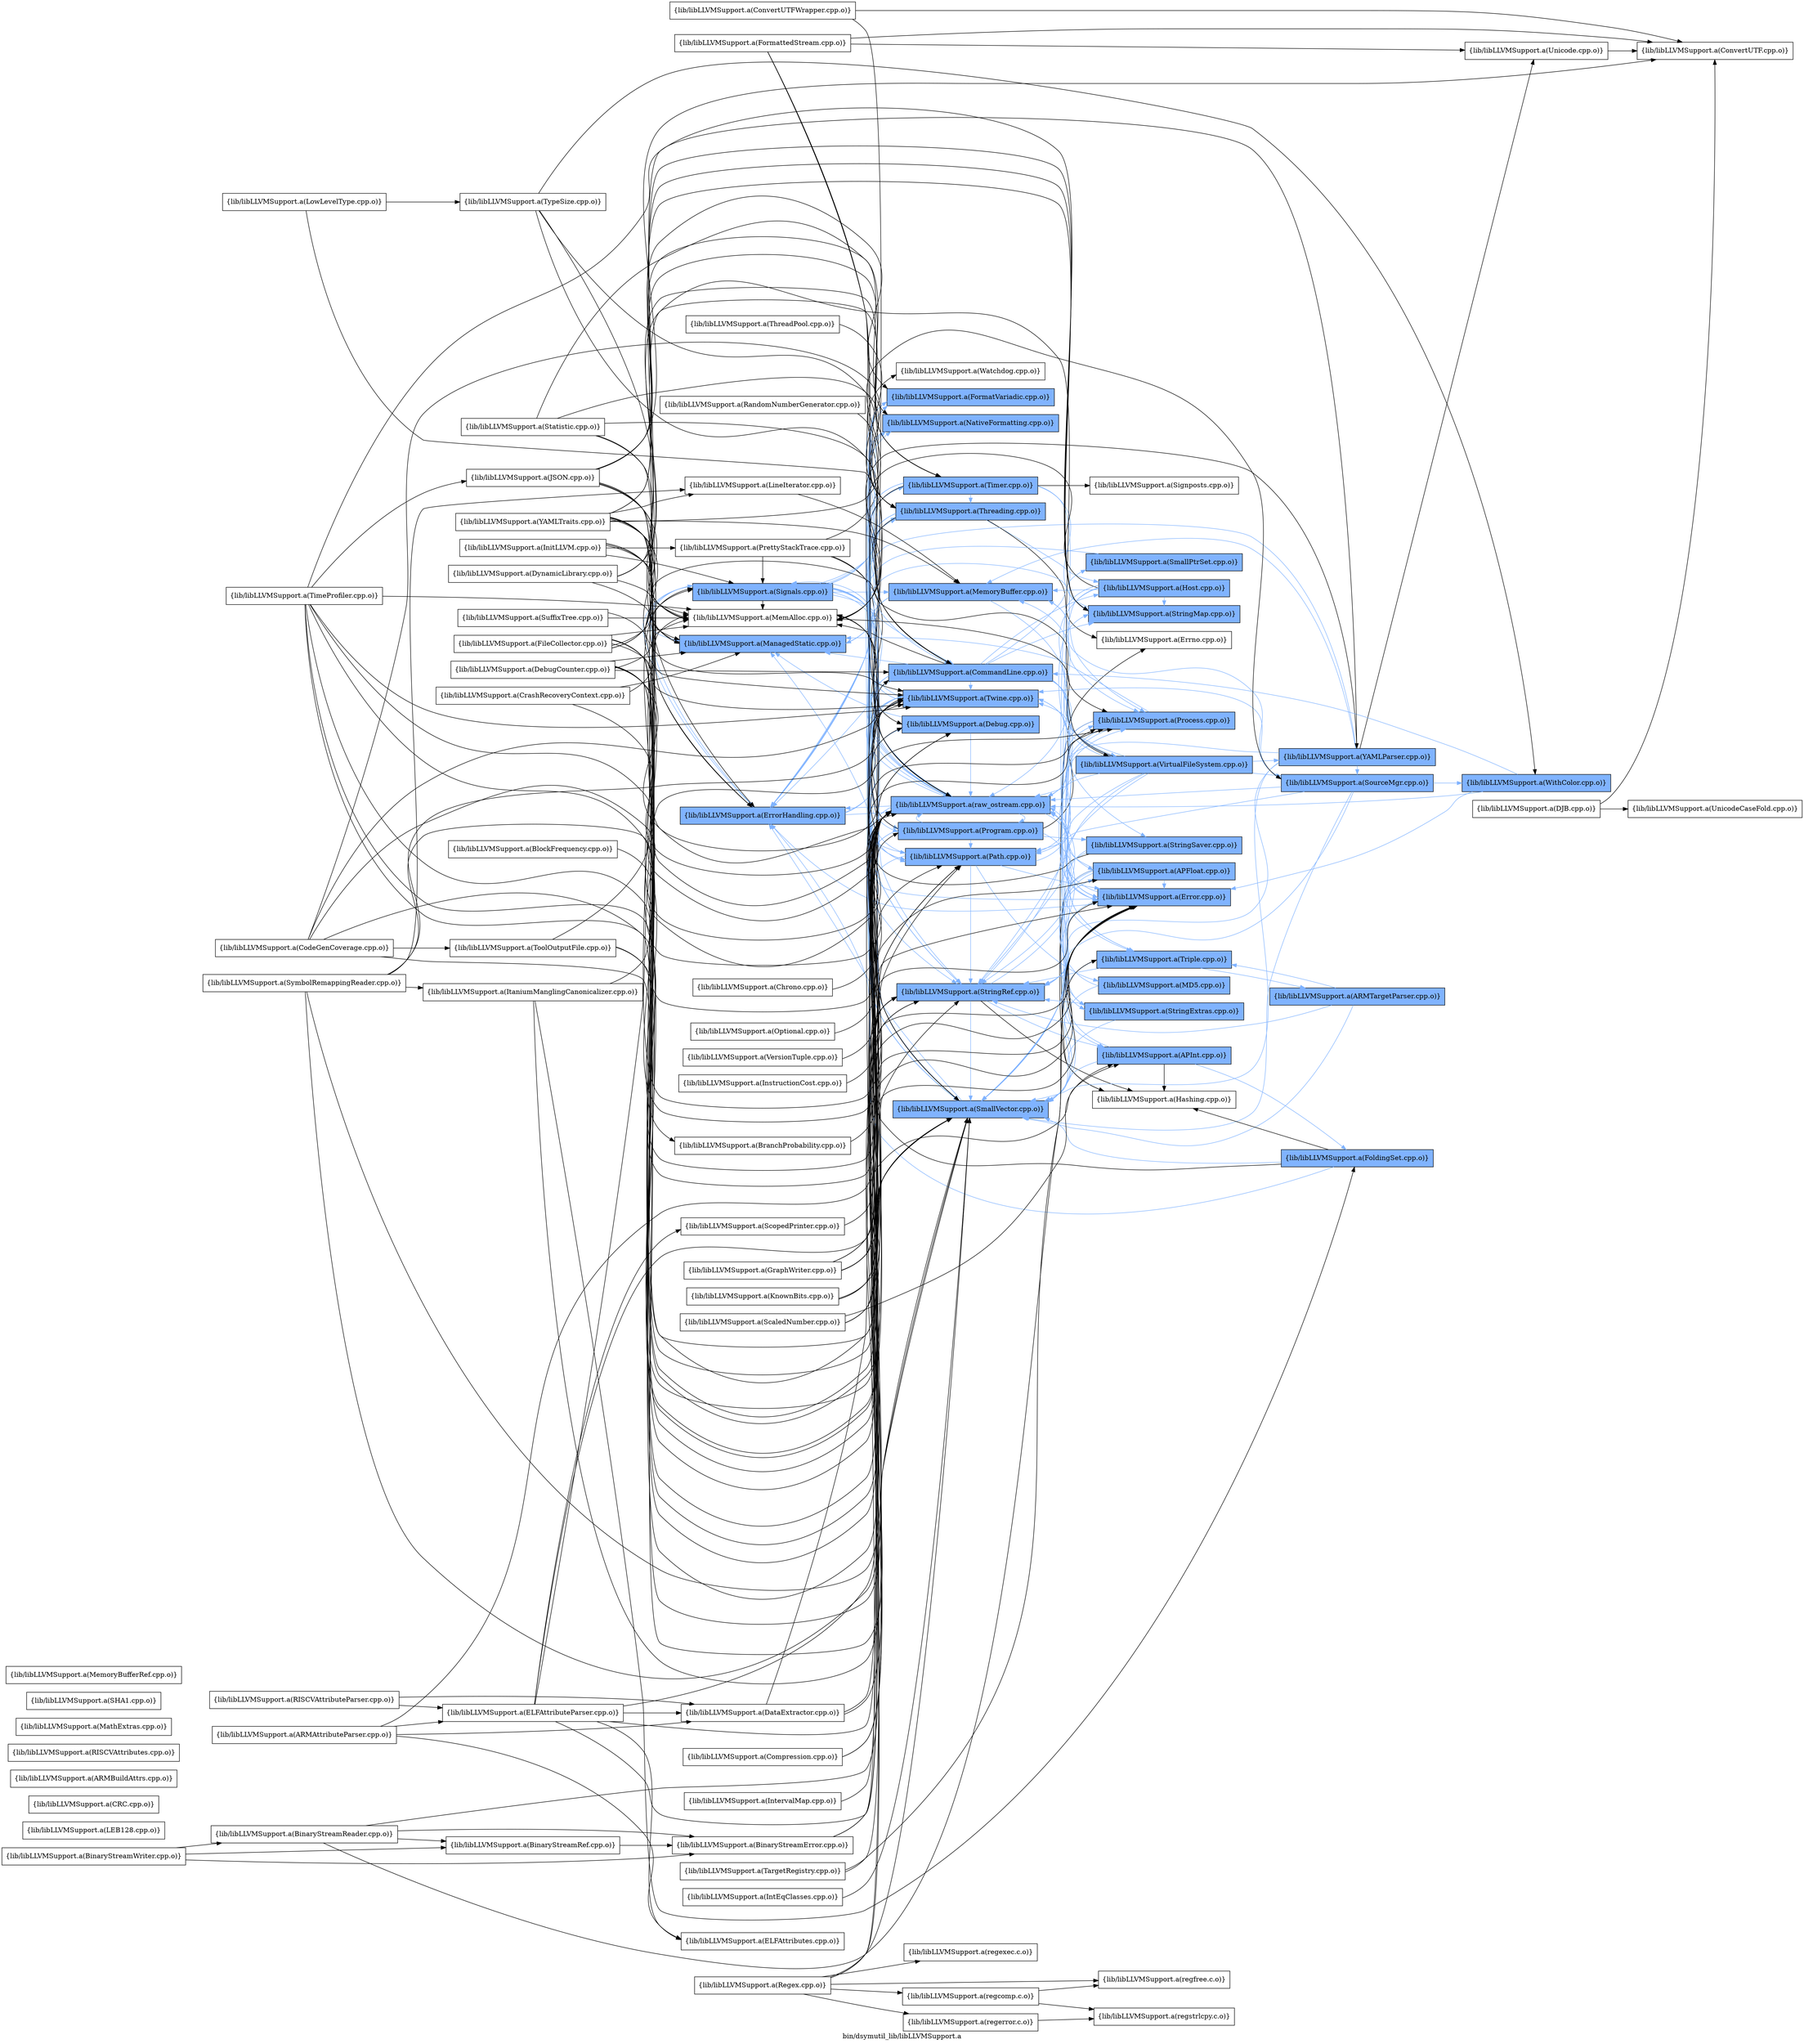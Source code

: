 digraph "bin/dsymutil_lib/libLLVMSupport.a" {
	label="bin/dsymutil_lib/libLLVMSupport.a";
	rankdir=LR;
	{ rank=same; Node0x5612e0efbc58;  }
	{ rank=same; Node0x5612e0ef0768; Node0x5612e0edd708; Node0x5612e0edf008; Node0x5612e0f038b8; Node0x5612e0ee3798;  }
	{ rank=same; Node0x5612e0eedec8; Node0x5612e0eeb768; Node0x5612e0f03b88; Node0x5612e0ee77f8; Node0x5612e0ee3748; Node0x5612e0efda58; Node0x5612e0ef9e58; Node0x5612e0ee5e58; Node0x5612e0edfd28; Node0x5612e0f03db8; Node0x5612e0ee58b8; Node0x5612e0ee8ce8; Node0x5612e0ee3b08; Node0x5612e0ee27f8;  }
	{ rank=same; Node0x5612e0ef0498; Node0x5612e0ee4328; Node0x5612e0eff8a8; Node0x5612e0ee3018; Node0x5612e0ef8788; Node0x5612e0ee3518; Node0x5612e0ee6628; Node0x5612e0ee68f8; Node0x5612e0eec618; Node0x5612e0efc6f8; Node0x5612e0efdcd8; Node0x5612e0ef7ba8; Node0x5612e0eead18; Node0x5612e0edf5f8; Node0x5612e0ee6e48;  }
	{ rank=same; Node0x5612e0eebe98; Node0x5612e0ee2e38; Node0x5612e0efd3c8; Node0x5612e0ef8e68;  }
	{ rank=same; Node0x5612e0efcab8; Node0x5612e0ef8378;  }
	{ rank=same; Node0x5612e0efbc58;  }
	{ rank=same; Node0x5612e0ef0768; Node0x5612e0edd708; Node0x5612e0edf008; Node0x5612e0f038b8; Node0x5612e0ee3798;  }
	{ rank=same; Node0x5612e0eedec8; Node0x5612e0eeb768; Node0x5612e0f03b88; Node0x5612e0ee77f8; Node0x5612e0ee3748; Node0x5612e0efda58; Node0x5612e0ef9e58; Node0x5612e0ee5e58; Node0x5612e0edfd28; Node0x5612e0f03db8; Node0x5612e0ee58b8; Node0x5612e0ee8ce8; Node0x5612e0ee3b08; Node0x5612e0ee27f8;  }
	{ rank=same; Node0x5612e0ef0498; Node0x5612e0ee4328; Node0x5612e0eff8a8; Node0x5612e0ee3018; Node0x5612e0ef8788; Node0x5612e0ee3518; Node0x5612e0ee6628; Node0x5612e0ee68f8; Node0x5612e0eec618; Node0x5612e0efc6f8; Node0x5612e0efdcd8; Node0x5612e0ef7ba8; Node0x5612e0eead18; Node0x5612e0edf5f8; Node0x5612e0ee6e48;  }
	{ rank=same; Node0x5612e0eebe98; Node0x5612e0ee2e38; Node0x5612e0efd3c8; Node0x5612e0ef8e68;  }
	{ rank=same; Node0x5612e0efcab8; Node0x5612e0ef8378;  }

	Node0x5612e0efbc58 [shape=record,shape=box,group=0,label="{lib/libLLVMSupport.a(InitLLVM.cpp.o)}"];
	Node0x5612e0efbc58 -> Node0x5612e0ef0768;
	Node0x5612e0efbc58 -> Node0x5612e0edd708;
	Node0x5612e0efbc58 -> Node0x5612e0edf008;
	Node0x5612e0efbc58 -> Node0x5612e0f038b8;
	Node0x5612e0efbc58 -> Node0x5612e0ee3798;
	Node0x5612e0ee5e58 [shape=record,shape=box,group=1,style=filled,fillcolor="0.600000 0.5 1",label="{lib/libLLVMSupport.a(CommandLine.cpp.o)}"];
	Node0x5612e0ee5e58 -> Node0x5612e0ef8788[color="0.600000 0.5 1"];
	Node0x5612e0ee5e58 -> Node0x5612e0ef0498[color="0.600000 0.5 1"];
	Node0x5612e0ee5e58 -> Node0x5612e0ef0768[color="0.600000 0.5 1"];
	Node0x5612e0ee5e58 -> Node0x5612e0edd708[color="0.600000 0.5 1"];
	Node0x5612e0ee5e58 -> Node0x5612e0edf008;
	Node0x5612e0ee5e58 -> Node0x5612e0ee3518[color="0.600000 0.5 1"];
	Node0x5612e0ee5e58 -> Node0x5612e0ee3748[color="0.600000 0.5 1"];
	Node0x5612e0ee5e58 -> Node0x5612e0ee6628[color="0.600000 0.5 1"];
	Node0x5612e0ee5e58 -> Node0x5612e0ee68f8[color="0.600000 0.5 1"];
	Node0x5612e0ee5e58 -> Node0x5612e0ee58b8[color="0.600000 0.5 1"];
	Node0x5612e0ee5e58 -> Node0x5612e0eec618[color="0.600000 0.5 1"];
	Node0x5612e0ee5e58 -> Node0x5612e0eeb768[color="0.600000 0.5 1"];
	Node0x5612e0ee5e58 -> Node0x5612e0efc6f8[color="0.600000 0.5 1"];
	Node0x5612e0ee5e58 -> Node0x5612e0f03b88[color="0.600000 0.5 1"];
	Node0x5612e0ee5e58 -> Node0x5612e0eff8a8[color="0.600000 0.5 1"];
	Node0x5612e0ee5e58 -> Node0x5612e0ee3b08[color="0.600000 0.5 1"];
	Node0x5612e0ef0498 [shape=record,shape=box,group=1,style=filled,fillcolor="0.600000 0.5 1",label="{lib/libLLVMSupport.a(Error.cpp.o)}"];
	Node0x5612e0ef0498 -> Node0x5612e0ef0768[color="0.600000 0.5 1"];
	Node0x5612e0ef0498 -> Node0x5612e0edd708[color="0.600000 0.5 1"];
	Node0x5612e0ef0498 -> Node0x5612e0ee3748[color="0.600000 0.5 1"];
	Node0x5612e0ef0498 -> Node0x5612e0eeb768[color="0.600000 0.5 1"];
	Node0x5612e0ef0498 -> Node0x5612e0f03b88[color="0.600000 0.5 1"];
	Node0x5612e0edf008 [shape=record,shape=box,group=0,label="{lib/libLLVMSupport.a(MemAlloc.cpp.o)}"];
	Node0x5612e0ee3748 [shape=record,shape=box,group=1,style=filled,fillcolor="0.600000 0.5 1",label="{lib/libLLVMSupport.a(SmallVector.cpp.o)}"];
	Node0x5612e0ee3748 -> Node0x5612e0ef0768[color="0.600000 0.5 1"];
	Node0x5612e0ee6e48 [shape=record,shape=box,group=1,style=filled,fillcolor="0.600000 0.5 1",label="{lib/libLLVMSupport.a(StringExtras.cpp.o)}"];
	Node0x5612e0ee6e48 -> Node0x5612e0ee3748[color="0.600000 0.5 1"];
	Node0x5612e0ee6e48 -> Node0x5612e0ee58b8[color="0.600000 0.5 1"];
	Node0x5612e0ee6e48 -> Node0x5612e0f03b88[color="0.600000 0.5 1"];
	Node0x5612e0ee58b8 [shape=record,shape=box,group=1,style=filled,fillcolor="0.600000 0.5 1",label="{lib/libLLVMSupport.a(StringRef.cpp.o)}"];
	Node0x5612e0ee58b8 -> Node0x5612e0efdcd8;
	Node0x5612e0ee58b8 -> Node0x5612e0ef8788[color="0.600000 0.5 1"];
	Node0x5612e0ee58b8 -> Node0x5612e0ef7ba8[color="0.600000 0.5 1"];
	Node0x5612e0ee58b8 -> Node0x5612e0ef0498[color="0.600000 0.5 1"];
	Node0x5612e0ee58b8 -> Node0x5612e0ee3748[color="0.600000 0.5 1"];
	Node0x5612e0ee93c8 [shape=record,shape=box,group=0,label="{lib/libLLVMSupport.a(ThreadPool.cpp.o)}"];
	Node0x5612e0ee93c8 -> Node0x5612e0ee77f8;
	Node0x5612e0eec618 [shape=record,shape=box,group=1,style=filled,fillcolor="0.600000 0.5 1",label="{lib/libLLVMSupport.a(Triple.cpp.o)}"];
	Node0x5612e0eec618 -> Node0x5612e0ee3748[color="0.600000 0.5 1"];
	Node0x5612e0eec618 -> Node0x5612e0ee58b8[color="0.600000 0.5 1"];
	Node0x5612e0eec618 -> Node0x5612e0eebe98[color="0.600000 0.5 1"];
	Node0x5612e0eec618 -> Node0x5612e0eeb768[color="0.600000 0.5 1"];
	Node0x5612e0eeb768 [shape=record,shape=box,group=1,style=filled,fillcolor="0.600000 0.5 1",label="{lib/libLLVMSupport.a(Twine.cpp.o)}"];
	Node0x5612e0eeb768 -> Node0x5612e0ee3748[color="0.600000 0.5 1"];
	Node0x5612e0eeb768 -> Node0x5612e0f03b88[color="0.600000 0.5 1"];
	Node0x5612e0efc6f8 [shape=record,shape=box,group=1,style=filled,fillcolor="0.600000 0.5 1",label="{lib/libLLVMSupport.a(VirtualFileSystem.cpp.o)}"];
	Node0x5612e0efc6f8 -> Node0x5612e0ef0498[color="0.600000 0.5 1"];
	Node0x5612e0efc6f8 -> Node0x5612e0edf008;
	Node0x5612e0efc6f8 -> Node0x5612e0edfd28[color="0.600000 0.5 1"];
	Node0x5612e0efc6f8 -> Node0x5612e0ee3748[color="0.600000 0.5 1"];
	Node0x5612e0efc6f8 -> Node0x5612e0ee2e38[color="0.600000 0.5 1"];
	Node0x5612e0efc6f8 -> Node0x5612e0ee6628[color="0.600000 0.5 1"];
	Node0x5612e0efc6f8 -> Node0x5612e0ee58b8[color="0.600000 0.5 1"];
	Node0x5612e0efc6f8 -> Node0x5612e0eeb768[color="0.600000 0.5 1"];
	Node0x5612e0efc6f8 -> Node0x5612e0efd3c8[color="0.600000 0.5 1"];
	Node0x5612e0efc6f8 -> Node0x5612e0f03b88[color="0.600000 0.5 1"];
	Node0x5612e0efc6f8 -> Node0x5612e0ee3b08[color="0.600000 0.5 1"];
	Node0x5612e0efcab8 [shape=record,shape=box,group=1,style=filled,fillcolor="0.600000 0.5 1",label="{lib/libLLVMSupport.a(WithColor.cpp.o)}"];
	Node0x5612e0efcab8 -> Node0x5612e0ee5e58[color="0.600000 0.5 1"];
	Node0x5612e0efcab8 -> Node0x5612e0ef0498[color="0.600000 0.5 1"];
	Node0x5612e0efcab8 -> Node0x5612e0f03b88[color="0.600000 0.5 1"];
	Node0x5612e0f03b88 [shape=record,shape=box,group=1,style=filled,fillcolor="0.600000 0.5 1",label="{lib/libLLVMSupport.a(raw_ostream.cpp.o)}"];
	Node0x5612e0f03b88 -> Node0x5612e0ef9e58[color="0.600000 0.5 1"];
	Node0x5612e0f03b88 -> Node0x5612e0ef0498[color="0.600000 0.5 1"];
	Node0x5612e0f03b88 -> Node0x5612e0ef0768[color="0.600000 0.5 1"];
	Node0x5612e0f03b88 -> Node0x5612e0f03db8[color="0.600000 0.5 1"];
	Node0x5612e0f03b88 -> Node0x5612e0ee3748[color="0.600000 0.5 1"];
	Node0x5612e0f03b88 -> Node0x5612e0eeb768[color="0.600000 0.5 1"];
	Node0x5612e0f03b88 -> Node0x5612e0ee3b08[color="0.600000 0.5 1"];
	Node0x5612e0f03b88 -> Node0x5612e0ee4328[color="0.600000 0.5 1"];
	Node0x5612e0f03b88 -> Node0x5612e0ee27f8[color="0.600000 0.5 1"];
	Node0x5612e0ee3b08 [shape=record,shape=box,group=1,style=filled,fillcolor="0.600000 0.5 1",label="{lib/libLLVMSupport.a(Path.cpp.o)}"];
	Node0x5612e0ee3b08 -> Node0x5612e0ef0498[color="0.600000 0.5 1"];
	Node0x5612e0ee3b08 -> Node0x5612e0edf5f8[color="0.600000 0.5 1"];
	Node0x5612e0ee3b08 -> Node0x5612e0ee3748[color="0.600000 0.5 1"];
	Node0x5612e0ee3b08 -> Node0x5612e0ee58b8[color="0.600000 0.5 1"];
	Node0x5612e0ee3b08 -> Node0x5612e0eeb768[color="0.600000 0.5 1"];
	Node0x5612e0ee3b08 -> Node0x5612e0ee4328[color="0.600000 0.5 1"];
	Node0x5612e0ee3b08 -> Node0x5612e0ee3798[color="0.600000 0.5 1"];
	Node0x5612e0efdcd8 [shape=record,shape=box,group=0,label="{lib/libLLVMSupport.a(Hashing.cpp.o)}"];
	Node0x5612e0ee4288 [shape=record,shape=box,group=0,label="{lib/libLLVMSupport.a(Chrono.cpp.o)}"];
	Node0x5612e0ee4288 -> Node0x5612e0f03b88;
	Node0x5612e0edfd28 [shape=record,shape=box,group=1,style=filled,fillcolor="0.600000 0.5 1",label="{lib/libLLVMSupport.a(MemoryBuffer.cpp.o)}"];
	Node0x5612e0edfd28 -> Node0x5612e0ef0498[color="0.600000 0.5 1"];
	Node0x5612e0edfd28 -> Node0x5612e0ee3748[color="0.600000 0.5 1"];
	Node0x5612e0edfd28 -> Node0x5612e0eeb768[color="0.600000 0.5 1"];
	Node0x5612e0edfd28 -> Node0x5612e0ee3b08[color="0.600000 0.5 1"];
	Node0x5612e0edfd28 -> Node0x5612e0ee4328[color="0.600000 0.5 1"];
	Node0x5612e0edfd28 -> Node0x5612e0ee27f8[color="0.600000 0.5 1"];
	Node0x5612e0ee6628 [shape=record,shape=box,group=1,style=filled,fillcolor="0.600000 0.5 1",label="{lib/libLLVMSupport.a(StringMap.cpp.o)}"];
	Node0x5612e0ee6628 -> Node0x5612e0ef0768[color="0.600000 0.5 1"];
	Node0x5612e0efda08 [shape=record,shape=box,group=0,label="{lib/libLLVMSupport.a(YAMLTraits.cpp.o)}"];
	Node0x5612e0efda08 -> Node0x5612e0ef0768;
	Node0x5612e0efda08 -> Node0x5612e0ee2028;
	Node0x5612e0efda08 -> Node0x5612e0edf008;
	Node0x5612e0efda08 -> Node0x5612e0edfd28;
	Node0x5612e0efda08 -> Node0x5612e0ee3748;
	Node0x5612e0efda08 -> Node0x5612e0ee2e38;
	Node0x5612e0efda08 -> Node0x5612e0ee6628;
	Node0x5612e0efda08 -> Node0x5612e0ee58b8;
	Node0x5612e0efda08 -> Node0x5612e0eeb768;
	Node0x5612e0efda08 -> Node0x5612e0efd3c8;
	Node0x5612e0efda08 -> Node0x5612e0f03b88;
	Node0x5612e0ef8e68 [shape=record,shape=box,group=1,style=filled,fillcolor="0.600000 0.5 1",label="{lib/libLLVMSupport.a(FoldingSet.cpp.o)}"];
	Node0x5612e0ef8e68 -> Node0x5612e0efdcd8;
	Node0x5612e0ef8e68 -> Node0x5612e0ef0768[color="0.600000 0.5 1"];
	Node0x5612e0ef8e68 -> Node0x5612e0edf008;
	Node0x5612e0ef8e68 -> Node0x5612e0ee3748[color="0.600000 0.5 1"];
	Node0x5612e0eff538 [shape=record,shape=box,group=0,label="{lib/libLLVMSupport.a(LEB128.cpp.o)}"];
	Node0x5612e0eeeaa8 [shape=record,shape=box,group=0,label="{lib/libLLVMSupport.a(DataExtractor.cpp.o)}"];
	Node0x5612e0eeeaa8 -> Node0x5612e0ef0498;
	Node0x5612e0eeeaa8 -> Node0x5612e0ee58b8;
	Node0x5612e0eeeaa8 -> Node0x5612e0f03b88;
	Node0x5612e0ef0218 [shape=record,shape=box,group=0,label="{lib/libLLVMSupport.a(DJB.cpp.o)}"];
	Node0x5612e0ef0218 -> Node0x5612e0eecfc8;
	Node0x5612e0ef0218 -> Node0x5612e0ef8af8;
	Node0x5612e0ee27f8 [shape=record,shape=box,group=1,style=filled,fillcolor="0.600000 0.5 1",label="{lib/libLLVMSupport.a(Program.cpp.o)}"];
	Node0x5612e0ee27f8 -> Node0x5612e0edf008;
	Node0x5612e0ee27f8 -> Node0x5612e0ee3748[color="0.600000 0.5 1"];
	Node0x5612e0ee27f8 -> Node0x5612e0ee6e48[color="0.600000 0.5 1"];
	Node0x5612e0ee27f8 -> Node0x5612e0ee68f8[color="0.600000 0.5 1"];
	Node0x5612e0ee27f8 -> Node0x5612e0ee58b8[color="0.600000 0.5 1"];
	Node0x5612e0ee27f8 -> Node0x5612e0f03b88[color="0.600000 0.5 1"];
	Node0x5612e0ee27f8 -> Node0x5612e0ee3b08[color="0.600000 0.5 1"];
	Node0x5612e0ee27f8 -> Node0x5612e0ee3018;
	Node0x5612e0efb488 [shape=record,shape=box,group=0,label="{lib/libLLVMSupport.a(FileCollector.cpp.o)}"];
	Node0x5612e0efb488 -> Node0x5612e0edf008;
	Node0x5612e0efb488 -> Node0x5612e0ee3748;
	Node0x5612e0efb488 -> Node0x5612e0ee6628;
	Node0x5612e0efb488 -> Node0x5612e0ee58b8;
	Node0x5612e0efb488 -> Node0x5612e0eeb768;
	Node0x5612e0efb488 -> Node0x5612e0efc6f8;
	Node0x5612e0efb488 -> Node0x5612e0f03b88;
	Node0x5612e0efb488 -> Node0x5612e0ee3b08;
	Node0x5612e0efb488 -> Node0x5612e0ee4328;
	Node0x5612e0ef8788 [shape=record,shape=box,group=1,style=filled,fillcolor="0.600000 0.5 1",label="{lib/libLLVMSupport.a(APFloat.cpp.o)}"];
	Node0x5612e0ef8788 -> Node0x5612e0efdcd8;
	Node0x5612e0ef8788 -> Node0x5612e0ef7ba8[color="0.600000 0.5 1"];
	Node0x5612e0ef8788 -> Node0x5612e0ef0498[color="0.600000 0.5 1"];
	Node0x5612e0ef8788 -> Node0x5612e0ee3748[color="0.600000 0.5 1"];
	Node0x5612e0ef8788 -> Node0x5612e0ee58b8[color="0.600000 0.5 1"];
	Node0x5612e0ef8788 -> Node0x5612e0f03b88[color="0.600000 0.5 1"];
	Node0x5612e0ef7ba8 [shape=record,shape=box,group=1,style=filled,fillcolor="0.600000 0.5 1",label="{lib/libLLVMSupport.a(APInt.cpp.o)}"];
	Node0x5612e0ef7ba8 -> Node0x5612e0ef8e68[color="0.600000 0.5 1"];
	Node0x5612e0ef7ba8 -> Node0x5612e0efdcd8;
	Node0x5612e0ef7ba8 -> Node0x5612e0ee3748[color="0.600000 0.5 1"];
	Node0x5612e0ef7ba8 -> Node0x5612e0f03b88[color="0.600000 0.5 1"];
	Node0x5612e0ef0768 [shape=record,shape=box,group=1,style=filled,fillcolor="0.600000 0.5 1",label="{lib/libLLVMSupport.a(ErrorHandling.cpp.o)}"];
	Node0x5612e0ef0768 -> Node0x5612e0eedec8[color="0.600000 0.5 1"];
	Node0x5612e0ef0768 -> Node0x5612e0eeb768[color="0.600000 0.5 1"];
	Node0x5612e0ef0768 -> Node0x5612e0f03b88[color="0.600000 0.5 1"];
	Node0x5612e0ef0768 -> Node0x5612e0ee3798[color="0.600000 0.5 1"];
	Node0x5612e0eff808 [shape=record,shape=box,group=0,label="{lib/libLLVMSupport.a(KnownBits.cpp.o)}"];
	Node0x5612e0eff808 -> Node0x5612e0ef7ba8;
	Node0x5612e0eff808 -> Node0x5612e0eedec8;
	Node0x5612e0eff808 -> Node0x5612e0f03b88;
	Node0x5612e0ee3518 [shape=record,shape=box,group=1,style=filled,fillcolor="0.600000 0.5 1",label="{lib/libLLVMSupport.a(SmallPtrSet.cpp.o)}"];
	Node0x5612e0ee3518 -> Node0x5612e0ef0768[color="0.600000 0.5 1"];
	Node0x5612e0ef7c48 [shape=record,shape=box,group=0,label="{lib/libLLVMSupport.a(TypeSize.cpp.o)}"];
	Node0x5612e0ef7c48 -> Node0x5612e0ee5e58;
	Node0x5612e0ef7c48 -> Node0x5612e0ef0768;
	Node0x5612e0ef7c48 -> Node0x5612e0efcab8;
	Node0x5612e0ef7c48 -> Node0x5612e0f03b88;
	Node0x5612e0eedec8 [shape=record,shape=box,group=1,style=filled,fillcolor="0.600000 0.5 1",label="{lib/libLLVMSupport.a(Debug.cpp.o)}"];
	Node0x5612e0eedec8 -> Node0x5612e0edd708[color="0.600000 0.5 1"];
	Node0x5612e0eedec8 -> Node0x5612e0f03b88[color="0.600000 0.5 1"];
	Node0x5612e0edd708 [shape=record,shape=box,group=1,style=filled,fillcolor="0.600000 0.5 1",label="{lib/libLLVMSupport.a(ManagedStatic.cpp.o)}"];
	Node0x5612e0edd708 -> Node0x5612e0ee77f8[color="0.600000 0.5 1"];
	Node0x5612e0ee4968 [shape=record,shape=box,group=0,label="{lib/libLLVMSupport.a(BranchProbability.cpp.o)}"];
	Node0x5612e0ee4968 -> Node0x5612e0f03b88;
	Node0x5612e0edded8 [shape=record,shape=box,group=0,label="{lib/libLLVMSupport.a(LowLevelType.cpp.o)}"];
	Node0x5612e0edded8 -> Node0x5612e0ef7c48;
	Node0x5612e0edded8 -> Node0x5612e0f03b88;
	Node0x5612e0ee3b58 [shape=record,shape=box,group=0,label="{lib/libLLVMSupport.a(CodeGenCoverage.cpp.o)}"];
	Node0x5612e0ee3b58 -> Node0x5612e0ee3748;
	Node0x5612e0ee3b58 -> Node0x5612e0eea688;
	Node0x5612e0ee3b58 -> Node0x5612e0eeb768;
	Node0x5612e0ee3b58 -> Node0x5612e0f03b88;
	Node0x5612e0ee3b58 -> Node0x5612e0ee4328;
	Node0x5612e0ee3b58 -> Node0x5612e0ee77f8;
	Node0x5612e0efcb58 [shape=record,shape=box,group=0,label="{lib/libLLVMSupport.a(GraphWriter.cpp.o)}"];
	Node0x5612e0efcb58 -> Node0x5612e0ee5e58;
	Node0x5612e0efcb58 -> Node0x5612e0ee58b8;
	Node0x5612e0efcb58 -> Node0x5612e0eeb768;
	Node0x5612e0efcb58 -> Node0x5612e0f03b88;
	Node0x5612e0efcb58 -> Node0x5612e0ee3b08;
	Node0x5612e0efcb58 -> Node0x5612e0ee27f8;
	Node0x5612e0efff88 [shape=record,shape=box,group=0,label="{lib/libLLVMSupport.a(DynamicLibrary.cpp.o)}"];
	Node0x5612e0efff88 -> Node0x5612e0edd708;
	Node0x5612e0efff88 -> Node0x5612e0edf008;
	Node0x5612e0efff88 -> Node0x5612e0ee6628;
	Node0x5612e0efff88 -> Node0x5612e0ee8ce8;
	Node0x5612e0efff88 -> Node0x5612e0ee77f8;
	Node0x5612e0edf5f8 [shape=record,shape=box,group=1,style=filled,fillcolor="0.600000 0.5 1",label="{lib/libLLVMSupport.a(MD5.cpp.o)}"];
	Node0x5612e0edf5f8 -> Node0x5612e0ee3748[color="0.600000 0.5 1"];
	Node0x5612e0edf5f8 -> Node0x5612e0f03b88[color="0.600000 0.5 1"];
	Node0x5612e0ee64e8 [shape=record,shape=box,group=0,label="{lib/libLLVMSupport.a(TargetRegistry.cpp.o)}"];
	Node0x5612e0ee64e8 -> Node0x5612e0eec618;
	Node0x5612e0ee64e8 -> Node0x5612e0f03b88;
	Node0x5612e0ee8ce8 [shape=record,shape=box,group=1,style=filled,fillcolor="0.600000 0.5 1",label="{lib/libLLVMSupport.a(Timer.cpp.o)}"];
	Node0x5612e0ee8ce8 -> Node0x5612e0ee5e58[color="0.600000 0.5 1"];
	Node0x5612e0ee8ce8 -> Node0x5612e0edd708[color="0.600000 0.5 1"];
	Node0x5612e0ee8ce8 -> Node0x5612e0edf008;
	Node0x5612e0ee8ce8 -> Node0x5612e0ee6628[color="0.600000 0.5 1"];
	Node0x5612e0ee8ce8 -> Node0x5612e0eead18;
	Node0x5612e0ee8ce8 -> Node0x5612e0f03b88[color="0.600000 0.5 1"];
	Node0x5612e0ee8ce8 -> Node0x5612e0ee4328[color="0.600000 0.5 1"];
	Node0x5612e0ee8ce8 -> Node0x5612e0ee77f8[color="0.600000 0.5 1"];
	Node0x5612e0ee2e38 [shape=record,shape=box,group=1,style=filled,fillcolor="0.600000 0.5 1",label="{lib/libLLVMSupport.a(SourceMgr.cpp.o)}"];
	Node0x5612e0ee2e38 -> Node0x5612e0edfd28[color="0.600000 0.5 1"];
	Node0x5612e0ee2e38 -> Node0x5612e0ee3748[color="0.600000 0.5 1"];
	Node0x5612e0ee2e38 -> Node0x5612e0ee58b8[color="0.600000 0.5 1"];
	Node0x5612e0ee2e38 -> Node0x5612e0eeb768[color="0.600000 0.5 1"];
	Node0x5612e0ee2e38 -> Node0x5612e0efcab8[color="0.600000 0.5 1"];
	Node0x5612e0ee2e38 -> Node0x5612e0f03b88[color="0.600000 0.5 1"];
	Node0x5612e0ee2e38 -> Node0x5612e0ee3b08[color="0.600000 0.5 1"];
	Node0x5612e0ef9e58 [shape=record,shape=box,group=1,style=filled,fillcolor="0.600000 0.5 1",label="{lib/libLLVMSupport.a(FormatVariadic.cpp.o)}"];
	Node0x5612e0ef9e58 -> Node0x5612e0ee3748[color="0.600000 0.5 1"];
	Node0x5612e0ef9e58 -> Node0x5612e0ee58b8[color="0.600000 0.5 1"];
	Node0x5612e0ee31a8 [shape=record,shape=box,group=0,label="{lib/libLLVMSupport.a(BinaryStreamWriter.cpp.o)}"];
	Node0x5612e0ee31a8 -> Node0x5612e0ee1cb8;
	Node0x5612e0ee31a8 -> Node0x5612e0ee1a38;
	Node0x5612e0ee31a8 -> Node0x5612e0ee3978;
	Node0x5612e0f03db8 [shape=record,shape=box,group=1,style=filled,fillcolor="0.600000 0.5 1",label="{lib/libLLVMSupport.a(NativeFormatting.cpp.o)}"];
	Node0x5612e0f03db8 -> Node0x5612e0ee3748[color="0.600000 0.5 1"];
	Node0x5612e0f03db8 -> Node0x5612e0f03b88[color="0.600000 0.5 1"];
	Node0x5612e0ee3c98 [shape=record,shape=box,group=0,label="{lib/libLLVMSupport.a(ScopedPrinter.cpp.o)}"];
	Node0x5612e0ee3c98 -> Node0x5612e0f03b88;
	Node0x5612e0f03138 [shape=record,shape=box,group=0,label="{lib/libLLVMSupport.a(Optional.cpp.o)}"];
	Node0x5612e0f03138 -> Node0x5612e0f03b88;
	Node0x5612e0efc928 [shape=record,shape=box,group=0,label="{lib/libLLVMSupport.a(IntervalMap.cpp.o)}"];
	Node0x5612e0efc928 -> Node0x5612e0ee3748;
	Node0x5612e0ef9b88 [shape=record,shape=box,group=0,label="{lib/libLLVMSupport.a(FormattedStream.cpp.o)}"];
	Node0x5612e0ef9b88 -> Node0x5612e0eecfc8;
	Node0x5612e0ef9b88 -> Node0x5612e0eedec8;
	Node0x5612e0ef9b88 -> Node0x5612e0ee3748;
	Node0x5612e0ef9b88 -> Node0x5612e0ef8378;
	Node0x5612e0ef9b88 -> Node0x5612e0f03b88;
	Node0x5612e0ee56d8 [shape=record,shape=box,group=0,label="{lib/libLLVMSupport.a(Compression.cpp.o)}"];
	Node0x5612e0ee56d8 -> Node0x5612e0ef0498;
	Node0x5612e0ee56d8 -> Node0x5612e0ee3748;
	Node0x5612e0ee3798 [shape=record,shape=box,group=1,style=filled,fillcolor="0.600000 0.5 1",label="{lib/libLLVMSupport.a(Signals.cpp.o)}"];
	Node0x5612e0ee3798 -> Node0x5612e0ef9e58[color="0.600000 0.5 1"];
	Node0x5612e0ee3798 -> Node0x5612e0ee5e58[color="0.600000 0.5 1"];
	Node0x5612e0ee3798 -> Node0x5612e0ef0768[color="0.600000 0.5 1"];
	Node0x5612e0ee3798 -> Node0x5612e0edd708[color="0.600000 0.5 1"];
	Node0x5612e0ee3798 -> Node0x5612e0edf008;
	Node0x5612e0ee3798 -> Node0x5612e0edfd28[color="0.600000 0.5 1"];
	Node0x5612e0ee3798 -> Node0x5612e0f03db8[color="0.600000 0.5 1"];
	Node0x5612e0ee3798 -> Node0x5612e0ee3748[color="0.600000 0.5 1"];
	Node0x5612e0ee3798 -> Node0x5612e0ee58b8[color="0.600000 0.5 1"];
	Node0x5612e0ee3798 -> Node0x5612e0ee8ce8[color="0.600000 0.5 1"];
	Node0x5612e0ee3798 -> Node0x5612e0eeb768[color="0.600000 0.5 1"];
	Node0x5612e0ee3798 -> Node0x5612e0f03b88[color="0.600000 0.5 1"];
	Node0x5612e0ee3798 -> Node0x5612e0ee3b08[color="0.600000 0.5 1"];
	Node0x5612e0ee3798 -> Node0x5612e0ee27f8[color="0.600000 0.5 1"];
	Node0x5612e0ee3798 -> Node0x5612e0ee77f8[color="0.600000 0.5 1"];
	Node0x5612e0eed5b8 [shape=record,shape=box,group=0,label="{lib/libLLVMSupport.a(CRC.cpp.o)}"];
	Node0x5612e0eff8a8 [shape=record,shape=box,group=1,style=filled,fillcolor="0.600000 0.5 1",label="{lib/libLLVMSupport.a(Host.cpp.o)}"];
	Node0x5612e0eff8a8 -> Node0x5612e0edf008;
	Node0x5612e0eff8a8 -> Node0x5612e0edfd28[color="0.600000 0.5 1"];
	Node0x5612e0eff8a8 -> Node0x5612e0ee6628[color="0.600000 0.5 1"];
	Node0x5612e0eff8a8 -> Node0x5612e0ee58b8[color="0.600000 0.5 1"];
	Node0x5612e0eff8a8 -> Node0x5612e0eec618[color="0.600000 0.5 1"];
	Node0x5612e0eff8a8 -> Node0x5612e0f03b88[color="0.600000 0.5 1"];
	Node0x5612e0ee68f8 [shape=record,shape=box,group=1,style=filled,fillcolor="0.600000 0.5 1",label="{lib/libLLVMSupport.a(StringSaver.cpp.o)}"];
	Node0x5612e0ee68f8 -> Node0x5612e0edf008;
	Node0x5612e0ee68f8 -> Node0x5612e0ee3748[color="0.600000 0.5 1"];
	Node0x5612e0ee68f8 -> Node0x5612e0ee58b8[color="0.600000 0.5 1"];
	Node0x5612e0ef4e58 [shape=record,shape=box,group=0,label="{lib/libLLVMSupport.a(ARMBuildAttrs.cpp.o)}"];
	Node0x5612e0ee2348 [shape=record,shape=box,group=0,label="{lib/libLLVMSupport.a(ARMAttributeParser.cpp.o)}"];
	Node0x5612e0ee2348 -> Node0x5612e0eeeaa8;
	Node0x5612e0ee2348 -> Node0x5612e0eef598;
	Node0x5612e0ee2348 -> Node0x5612e0ef1118;
	Node0x5612e0ee2348 -> Node0x5612e0f03b88;
	Node0x5612e0eef598 [shape=record,shape=box,group=0,label="{lib/libLLVMSupport.a(ELFAttributeParser.cpp.o)}"];
	Node0x5612e0eef598 -> Node0x5612e0eeeaa8;
	Node0x5612e0eef598 -> Node0x5612e0ef1118;
	Node0x5612e0eef598 -> Node0x5612e0ef0498;
	Node0x5612e0eef598 -> Node0x5612e0ee3c98;
	Node0x5612e0eef598 -> Node0x5612e0ee3748;
	Node0x5612e0eef598 -> Node0x5612e0ee58b8;
	Node0x5612e0eef598 -> Node0x5612e0eeb768;
	Node0x5612e0eef598 -> Node0x5612e0f03b88;
	Node0x5612e0ee02c8 [shape=record,shape=box,group=0,label="{lib/libLLVMSupport.a(RISCVAttributes.cpp.o)}"];
	Node0x5612e0ee46e8 [shape=record,shape=box,group=0,label="{lib/libLLVMSupport.a(RISCVAttributeParser.cpp.o)}"];
	Node0x5612e0ee46e8 -> Node0x5612e0eeeaa8;
	Node0x5612e0ee46e8 -> Node0x5612e0eef598;
	Node0x5612e0ee1a38 [shape=record,shape=box,group=0,label="{lib/libLLVMSupport.a(BinaryStreamReader.cpp.o)}"];
	Node0x5612e0ee1a38 -> Node0x5612e0ee1cb8;
	Node0x5612e0ee1a38 -> Node0x5612e0ee3978;
	Node0x5612e0ee1a38 -> Node0x5612e0ef0498;
	Node0x5612e0ee1a38 -> Node0x5612e0ee3748;
	Node0x5612e0ee1cb8 [shape=record,shape=box,group=0,label="{lib/libLLVMSupport.a(BinaryStreamError.cpp.o)}"];
	Node0x5612e0ee1cb8 -> Node0x5612e0ef0498;
	Node0x5612e0ee1cb8 -> Node0x5612e0f03b88;
	Node0x5612e0ee3978 [shape=record,shape=box,group=0,label="{lib/libLLVMSupport.a(BinaryStreamRef.cpp.o)}"];
	Node0x5612e0ee3978 -> Node0x5612e0ee1cb8;
	Node0x5612e0efb988 [shape=record,shape=box,group=0,label="{lib/libLLVMSupport.a(IntEqClasses.cpp.o)}"];
	Node0x5612e0efb988 -> Node0x5612e0ee3748;
	Node0x5612e0ede2e8 [shape=record,shape=box,group=0,label="{lib/libLLVMSupport.a(MathExtras.cpp.o)}"];
	Node0x5612e0ee2988 [shape=record,shape=box,group=0,label="{lib/libLLVMSupport.a(BlockFrequency.cpp.o)}"];
	Node0x5612e0ee2988 -> Node0x5612e0ee4968;
	Node0x5612e0ee4e18 [shape=record,shape=box,group=0,label="{lib/libLLVMSupport.a(ScaledNumber.cpp.o)}"];
	Node0x5612e0ee4e18 -> Node0x5612e0ef8788;
	Node0x5612e0ee4e18 -> Node0x5612e0ef7ba8;
	Node0x5612e0ee4e18 -> Node0x5612e0eedec8;
	Node0x5612e0ee4e18 -> Node0x5612e0f03b88;
	Node0x5612e0ee2028 [shape=record,shape=box,group=0,label="{lib/libLLVMSupport.a(LineIterator.cpp.o)}"];
	Node0x5612e0ee2028 -> Node0x5612e0edfd28;
	Node0x5612e0eef868 [shape=record,shape=box,group=0,label="{lib/libLLVMSupport.a(DebugCounter.cpp.o)}"];
	Node0x5612e0eef868 -> Node0x5612e0ee5e58;
	Node0x5612e0eef868 -> Node0x5612e0eedec8;
	Node0x5612e0eef868 -> Node0x5612e0edd708;
	Node0x5612e0eef868 -> Node0x5612e0edf008;
	Node0x5612e0eef868 -> Node0x5612e0ee3748;
	Node0x5612e0eef868 -> Node0x5612e0ee58b8;
	Node0x5612e0eef868 -> Node0x5612e0f03b88;
	Node0x5612e0ee9aa8 [shape=record,shape=box,group=0,label="{lib/libLLVMSupport.a(SuffixTree.cpp.o)}"];
	Node0x5612e0ee9aa8 -> Node0x5612e0edf008;
	Node0x5612e0ee9aa8 -> Node0x5612e0ee3748;
	Node0x5612e0f052a8 [shape=record,shape=box,group=0,label="{lib/libLLVMSupport.a(Regex.cpp.o)}"];
	Node0x5612e0f052a8 -> Node0x5612e0ee3748;
	Node0x5612e0f052a8 -> Node0x5612e0ee58b8;
	Node0x5612e0f052a8 -> Node0x5612e0eeb768;
	Node0x5612e0f052a8 -> Node0x5612e0f03e58;
	Node0x5612e0f052a8 -> Node0x5612e0f04ad8;
	Node0x5612e0f052a8 -> Node0x5612e0f04d58;
	Node0x5612e0f052a8 -> Node0x5612e0f052f8;
	Node0x5612e0efd3c8 [shape=record,shape=box,group=1,style=filled,fillcolor="0.600000 0.5 1",label="{lib/libLLVMSupport.a(YAMLParser.cpp.o)}"];
	Node0x5612e0efd3c8 -> Node0x5612e0ef0768[color="0.600000 0.5 1"];
	Node0x5612e0efd3c8 -> Node0x5612e0edf008;
	Node0x5612e0efd3c8 -> Node0x5612e0edfd28[color="0.600000 0.5 1"];
	Node0x5612e0efd3c8 -> Node0x5612e0ee3748[color="0.600000 0.5 1"];
	Node0x5612e0efd3c8 -> Node0x5612e0ee2e38[color="0.600000 0.5 1"];
	Node0x5612e0efd3c8 -> Node0x5612e0ee58b8[color="0.600000 0.5 1"];
	Node0x5612e0efd3c8 -> Node0x5612e0ef8378;
	Node0x5612e0efd3c8 -> Node0x5612e0f03b88[color="0.600000 0.5 1"];
	Node0x5612e0ef1118 [shape=record,shape=box,group=0,label="{lib/libLLVMSupport.a(ELFAttributes.cpp.o)}"];
	Node0x5612e0eea688 [shape=record,shape=box,group=0,label="{lib/libLLVMSupport.a(ToolOutputFile.cpp.o)}"];
	Node0x5612e0eea688 -> Node0x5612e0f03b88;
	Node0x5612e0eea688 -> Node0x5612e0ee3b08;
	Node0x5612e0eea688 -> Node0x5612e0ee3798;
	Node0x5612e0ee4328 [shape=record,shape=box,group=1,style=filled,fillcolor="0.600000 0.5 1",label="{lib/libLLVMSupport.a(Process.cpp.o)}"];
	Node0x5612e0ee4328 -> Node0x5612e0efdcd8;
	Node0x5612e0ee4328 -> Node0x5612e0ef0498[color="0.600000 0.5 1"];
	Node0x5612e0ee4328 -> Node0x5612e0edd708[color="0.600000 0.5 1"];
	Node0x5612e0ee4328 -> Node0x5612e0ee3748[color="0.600000 0.5 1"];
	Node0x5612e0ee4328 -> Node0x5612e0ee6e48[color="0.600000 0.5 1"];
	Node0x5612e0ee4328 -> Node0x5612e0ee3b08[color="0.600000 0.5 1"];
	Node0x5612e0ee77f8 [shape=record,shape=box,group=1,style=filled,fillcolor="0.600000 0.5 1",label="{lib/libLLVMSupport.a(Threading.cpp.o)}"];
	Node0x5612e0ee77f8 -> Node0x5612e0ef0768[color="0.600000 0.5 1"];
	Node0x5612e0ee77f8 -> Node0x5612e0edf008;
	Node0x5612e0ee77f8 -> Node0x5612e0ee3748[color="0.600000 0.5 1"];
	Node0x5612e0ee77f8 -> Node0x5612e0ee58b8[color="0.600000 0.5 1"];
	Node0x5612e0ee77f8 -> Node0x5612e0eeb768[color="0.600000 0.5 1"];
	Node0x5612e0ee77f8 -> Node0x5612e0eff8a8[color="0.600000 0.5 1"];
	Node0x5612e0ee77f8 -> Node0x5612e0ee3018;
	Node0x5612e0eec938 [shape=record,shape=box,group=0,label="{lib/libLLVMSupport.a(ConvertUTFWrapper.cpp.o)}"];
	Node0x5612e0eec938 -> Node0x5612e0eecfc8;
	Node0x5612e0eec938 -> Node0x5612e0ee3748;
	Node0x5612e0eecfc8 [shape=record,shape=box,group=0,label="{lib/libLLVMSupport.a(ConvertUTF.cpp.o)}"];
	Node0x5612e0ef8af8 [shape=record,shape=box,group=0,label="{lib/libLLVMSupport.a(UnicodeCaseFold.cpp.o)}"];
	Node0x5612e0ef8378 [shape=record,shape=box,group=0,label="{lib/libLLVMSupport.a(Unicode.cpp.o)}"];
	Node0x5612e0ef8378 -> Node0x5612e0eecfc8;
	Node0x5612e0f038b8 [shape=record,shape=box,group=0,label="{lib/libLLVMSupport.a(PrettyStackTrace.cpp.o)}"];
	Node0x5612e0f038b8 -> Node0x5612e0ee3748;
	Node0x5612e0f038b8 -> Node0x5612e0f03b88;
	Node0x5612e0f038b8 -> Node0x5612e0ee3798;
	Node0x5612e0f038b8 -> Node0x5612e0efda58;
	Node0x5612e0efda58 [shape=record,shape=box,group=0,label="{lib/libLLVMSupport.a(Watchdog.cpp.o)}"];
	Node0x5612e0f03e58 [shape=record,shape=box,group=0,label="{lib/libLLVMSupport.a(regcomp.c.o)}"];
	Node0x5612e0f03e58 -> Node0x5612e0f052f8;
	Node0x5612e0f03e58 -> Node0x5612e0f00ed8;
	Node0x5612e0f04ad8 [shape=record,shape=box,group=0,label="{lib/libLLVMSupport.a(regerror.c.o)}"];
	Node0x5612e0f04ad8 -> Node0x5612e0f00ed8;
	Node0x5612e0f04d58 [shape=record,shape=box,group=0,label="{lib/libLLVMSupport.a(regexec.c.o)}"];
	Node0x5612e0f052f8 [shape=record,shape=box,group=0,label="{lib/libLLVMSupport.a(regfree.c.o)}"];
	Node0x5612e0eead18 [shape=record,shape=box,group=0,label="{lib/libLLVMSupport.a(Signposts.cpp.o)}"];
	Node0x5612e0eebe98 [shape=record,shape=box,group=1,style=filled,fillcolor="0.600000 0.5 1",label="{lib/libLLVMSupport.a(ARMTargetParser.cpp.o)}"];
	Node0x5612e0eebe98 -> Node0x5612e0ee3748[color="0.600000 0.5 1"];
	Node0x5612e0eebe98 -> Node0x5612e0ee58b8[color="0.600000 0.5 1"];
	Node0x5612e0eebe98 -> Node0x5612e0eec618[color="0.600000 0.5 1"];
	Node0x5612e0f02ff8 [shape=record,shape=box,group=0,label="{lib/libLLVMSupport.a(VersionTuple.cpp.o)}"];
	Node0x5612e0f02ff8 -> Node0x5612e0f03b88;
	Node0x5612e0f00ed8 [shape=record,shape=box,group=0,label="{lib/libLLVMSupport.a(regstrlcpy.c.o)}"];
	Node0x5612e0ee49b8 [shape=record,shape=box,group=0,label="{lib/libLLVMSupport.a(CrashRecoveryContext.cpp.o)}"];
	Node0x5612e0ee49b8 -> Node0x5612e0edd708;
	Node0x5612e0ee49b8 -> Node0x5612e0ee4328;
	Node0x5612e0ee49b8 -> Node0x5612e0ee3798;
	Node0x5612e0ee3018 [shape=record,shape=box,group=0,label="{lib/libLLVMSupport.a(Errno.cpp.o)}"];
	Node0x5612e0eef0e8 [shape=record,shape=box,group=0,label="{lib/libLLVMSupport.a(JSON.cpp.o)}"];
	Node0x5612e0eef0e8 -> Node0x5612e0ef9e58;
	Node0x5612e0eef0e8 -> Node0x5612e0eecfc8;
	Node0x5612e0eef0e8 -> Node0x5612e0ef0498;
	Node0x5612e0eef0e8 -> Node0x5612e0edf008;
	Node0x5612e0eef0e8 -> Node0x5612e0f03db8;
	Node0x5612e0eef0e8 -> Node0x5612e0ee3748;
	Node0x5612e0eef0e8 -> Node0x5612e0ee58b8;
	Node0x5612e0eef0e8 -> Node0x5612e0ee8ce8;
	Node0x5612e0eef0e8 -> Node0x5612e0eeb768;
	Node0x5612e0eef0e8 -> Node0x5612e0f03b88;
	Node0x5612e0ee3f68 [shape=record,shape=box,group=0,label="{lib/libLLVMSupport.a(TimeProfiler.cpp.o)}"];
	Node0x5612e0ee3f68 -> Node0x5612e0ef0498;
	Node0x5612e0ee3f68 -> Node0x5612e0edf008;
	Node0x5612e0ee3f68 -> Node0x5612e0ee3748;
	Node0x5612e0ee3f68 -> Node0x5612e0ee6628;
	Node0x5612e0ee3f68 -> Node0x5612e0eeb768;
	Node0x5612e0ee3f68 -> Node0x5612e0f03b88;
	Node0x5612e0ee3f68 -> Node0x5612e0ee3b08;
	Node0x5612e0ee3f68 -> Node0x5612e0ee4328;
	Node0x5612e0ee3f68 -> Node0x5612e0eef0e8;
	Node0x5612e0ee4d28 [shape=record,shape=box,group=0,label="{lib/libLLVMSupport.a(SHA1.cpp.o)}"];
	Node0x5612e0ee5958 [shape=record,shape=box,group=0,label="{lib/libLLVMSupport.a(MemoryBufferRef.cpp.o)}"];
	Node0x5612e0f029b8 [shape=record,shape=box,group=0,label="{lib/libLLVMSupport.a(ItaniumManglingCanonicalizer.cpp.o)}"];
	Node0x5612e0f029b8 -> Node0x5612e0ef8e68;
	Node0x5612e0f029b8 -> Node0x5612e0edf008;
	Node0x5612e0f029b8 -> Node0x5612e0ee3748;
	Node0x5612e0f02878 [shape=record,shape=box,group=0,label="{lib/libLLVMSupport.a(SymbolRemappingReader.cpp.o)}"];
	Node0x5612e0f02878 -> Node0x5612e0ef0498;
	Node0x5612e0f02878 -> Node0x5612e0ee2028;
	Node0x5612e0f02878 -> Node0x5612e0ee58b8;
	Node0x5612e0f02878 -> Node0x5612e0eeb768;
	Node0x5612e0f02878 -> Node0x5612e0f03b88;
	Node0x5612e0f02878 -> Node0x5612e0f029b8;
	Node0x5612e0ee5db8 [shape=record,shape=box,group=0,label="{lib/libLLVMSupport.a(InstructionCost.cpp.o)}"];
	Node0x5612e0ee5db8 -> Node0x5612e0f03b88;
	Node0x5612e0f04768 [shape=record,shape=box,group=0,label="{lib/libLLVMSupport.a(RandomNumberGenerator.cpp.o)}"];
	Node0x5612e0f04768 -> Node0x5612e0ee5e58;
	Node0x5612e0f04da8 [shape=record,shape=box,group=0,label="{lib/libLLVMSupport.a(Statistic.cpp.o)}"];
	Node0x5612e0f04da8 -> Node0x5612e0ee5e58;
	Node0x5612e0f04da8 -> Node0x5612e0edd708;
	Node0x5612e0f04da8 -> Node0x5612e0ee8ce8;
	Node0x5612e0f04da8 -> Node0x5612e0f03b88;
	Node0x5612e0f04da8 -> Node0x5612e0ee77f8;
}
